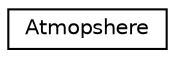 digraph "Graphical Class Hierarchy"
{
  edge [fontname="Helvetica",fontsize="10",labelfontname="Helvetica",labelfontsize="10"];
  node [fontname="Helvetica",fontsize="10",shape=record];
  rankdir="LR";
  Node0 [label="Atmopshere",height=0.2,width=0.4,color="black", fillcolor="white", style="filled",URL="$group___atmosphere.html#class_atmopshere"];
}
